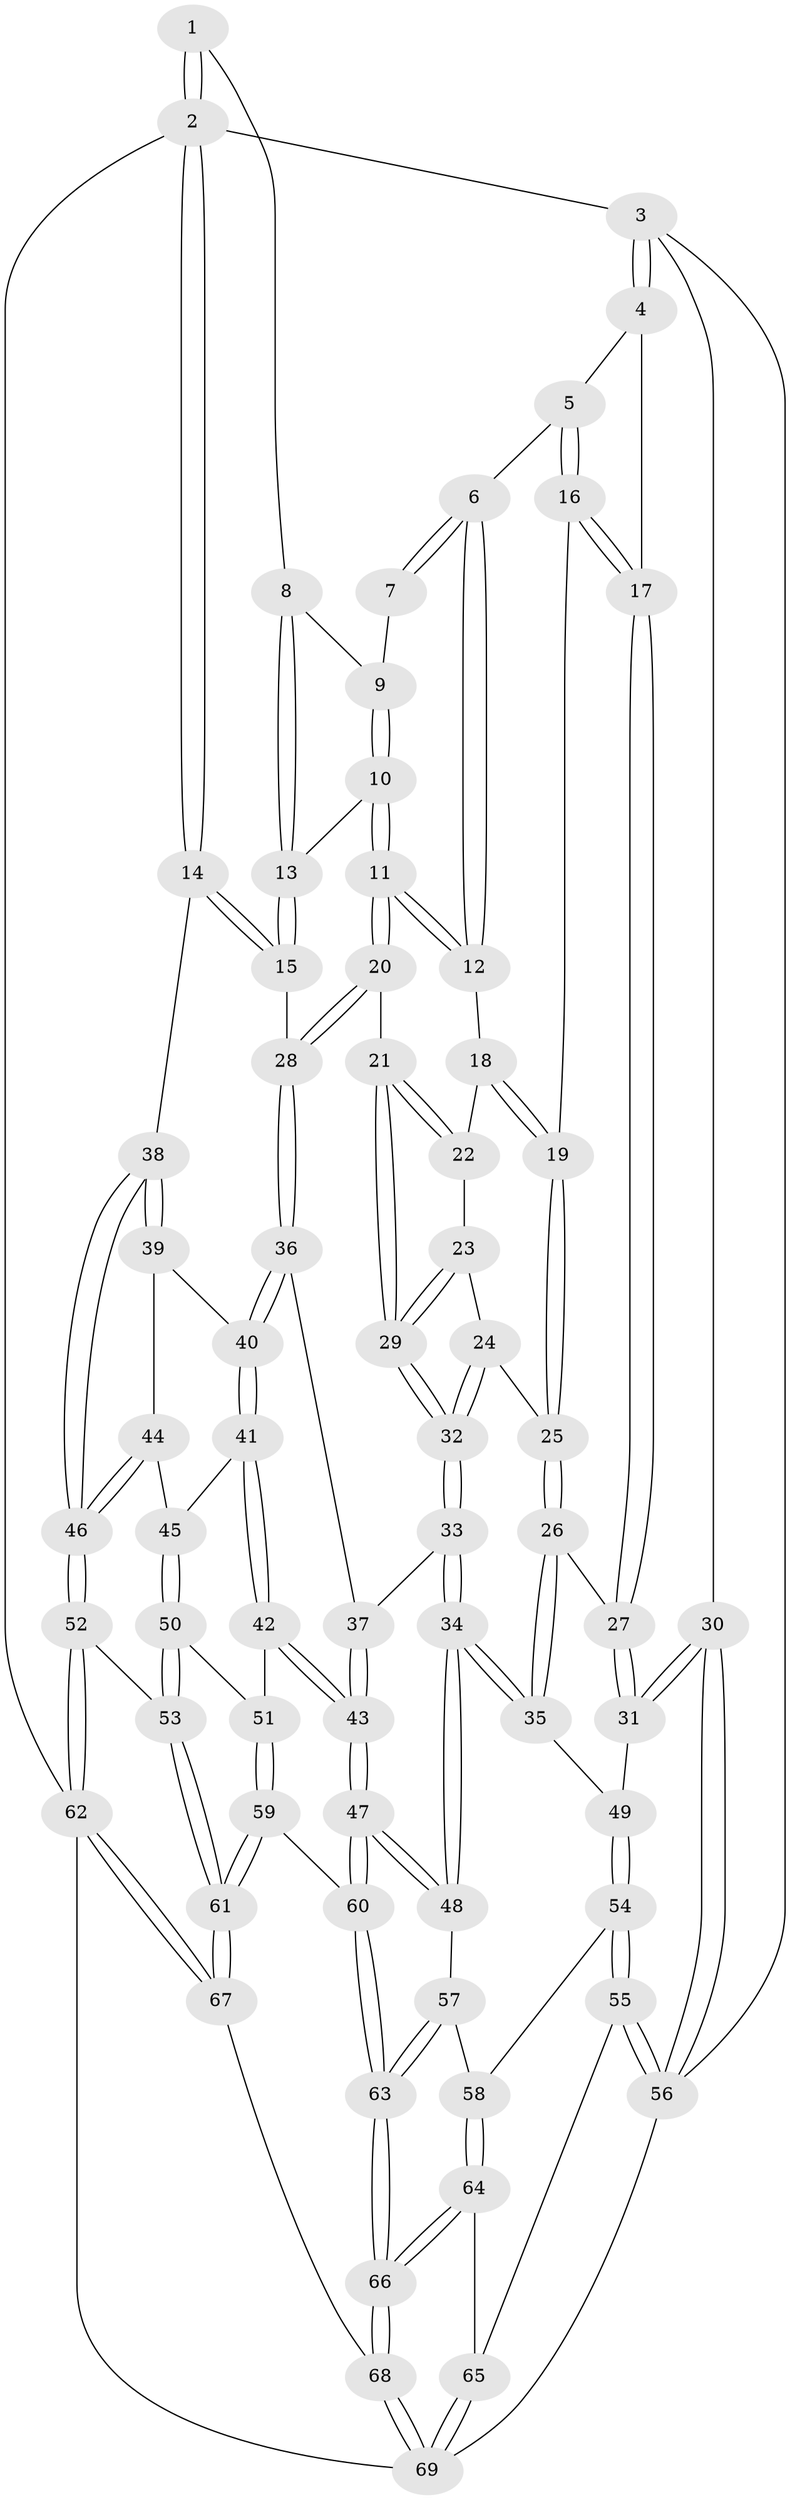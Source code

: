 // Generated by graph-tools (version 1.1) at 2025/27/03/15/25 16:27:57]
// undirected, 69 vertices, 169 edges
graph export_dot {
graph [start="1"]
  node [color=gray90,style=filled];
  1 [pos="+1+0"];
  2 [pos="+1+0"];
  3 [pos="+0+0"];
  4 [pos="+0.20257511949610046+0"];
  5 [pos="+0.2945190110172277+0"];
  6 [pos="+0.5544166016822432+0"];
  7 [pos="+0.67875677490254+0"];
  8 [pos="+0.9216198224626936+0.08413601304358732"];
  9 [pos="+0.8504562397287825+0.09897934069339241"];
  10 [pos="+0.81624970882505+0.13866369222750238"];
  11 [pos="+0.6825814371966222+0.21792685757865948"];
  12 [pos="+0.5618306573170047+0"];
  13 [pos="+1+0.2275871886651385"];
  14 [pos="+1+0.3033207053466249"];
  15 [pos="+1+0.25262699806717237"];
  16 [pos="+0.28446768583203175+0.1014837005783337"];
  17 [pos="+0.07013354189427179+0.26031956148988616"];
  18 [pos="+0.44159000214876787+0.22901150918489468"];
  19 [pos="+0.3162286540016135+0.22051090244549698"];
  20 [pos="+0.6831032564666122+0.24014489529845154"];
  21 [pos="+0.6648864720987929+0.24959000954901228"];
  22 [pos="+0.45657787243269016+0.24230990759636084"];
  23 [pos="+0.4535044218246825+0.32697380590508685"];
  24 [pos="+0.3330530189159802+0.3138059843028656"];
  25 [pos="+0.29040911253914287+0.29579750819611134"];
  26 [pos="+0.2757176233673326+0.31166293027042236"];
  27 [pos="+0+0.36872659042471306"];
  28 [pos="+0.7639914473431985+0.32383839262702374"];
  29 [pos="+0.5026161010560014+0.41350163243624266"];
  30 [pos="+0+0.3775858498000486"];
  31 [pos="+0+0.3739016472700456"];
  32 [pos="+0.48787692975377944+0.46123338110769124"];
  33 [pos="+0.48687587709241986+0.4687233292882977"];
  34 [pos="+0.4465615761003527+0.5836508832155131"];
  35 [pos="+0.3405468276531925+0.5122666130751212"];
  36 [pos="+0.7685286597942802+0.38908290498648146"];
  37 [pos="+0.7264440376124813+0.42719834298029186"];
  38 [pos="+1+0.4680712918402017"];
  39 [pos="+0.7995490367139899+0.4180793275264181"];
  40 [pos="+0.7854649986544574+0.41260354581127195"];
  41 [pos="+0.7992134805232272+0.5201421051984766"];
  42 [pos="+0.6880328058788734+0.616699858931884"];
  43 [pos="+0.5970471476279701+0.6320624096592558"];
  44 [pos="+0.921238743714958+0.5155887266171262"];
  45 [pos="+0.8327521218294741+0.5650763296223511"];
  46 [pos="+1+0.5687102942630997"];
  47 [pos="+0.5402400678262549+0.6654463949871383"];
  48 [pos="+0.4510475989140495+0.5987879870957324"];
  49 [pos="+0.13797719934655947+0.5054122726246583"];
  50 [pos="+0.85171237360885+0.6329426835307951"];
  51 [pos="+0.768834380285636+0.6371672254748151"];
  52 [pos="+1+0.59557637979415"];
  53 [pos="+0.8559879277801721+0.6368525439881678"];
  54 [pos="+0.1644204901341665+0.6774747092779244"];
  55 [pos="+0+0.7413256923010847"];
  56 [pos="+0+0.7234378131598052"];
  57 [pos="+0.301419585120261+0.7019340311856307"];
  58 [pos="+0.21062654298304687+0.7107620980841974"];
  59 [pos="+0.7467505205710468+0.9114529648778444"];
  60 [pos="+0.5750924447171398+0.7696224555313654"];
  61 [pos="+0.7998193289042859+0.9610225854951095"];
  62 [pos="+1+1"];
  63 [pos="+0.3439963967955441+0.9798778780545798"];
  64 [pos="+0.1517834499103565+0.8772553050177725"];
  65 [pos="+0.0741453271838127+0.8642460014064273"];
  66 [pos="+0.29745597319448963+1"];
  67 [pos="+0.9273609693052304+1"];
  68 [pos="+0.2982253360679833+1"];
  69 [pos="+0+1"];
  1 -- 2;
  1 -- 2;
  1 -- 8;
  2 -- 3;
  2 -- 14;
  2 -- 14;
  2 -- 62;
  3 -- 4;
  3 -- 4;
  3 -- 30;
  3 -- 56;
  4 -- 5;
  4 -- 17;
  5 -- 6;
  5 -- 16;
  5 -- 16;
  6 -- 7;
  6 -- 7;
  6 -- 12;
  6 -- 12;
  7 -- 9;
  8 -- 9;
  8 -- 13;
  8 -- 13;
  9 -- 10;
  9 -- 10;
  10 -- 11;
  10 -- 11;
  10 -- 13;
  11 -- 12;
  11 -- 12;
  11 -- 20;
  11 -- 20;
  12 -- 18;
  13 -- 15;
  13 -- 15;
  14 -- 15;
  14 -- 15;
  14 -- 38;
  15 -- 28;
  16 -- 17;
  16 -- 17;
  16 -- 19;
  17 -- 27;
  17 -- 27;
  18 -- 19;
  18 -- 19;
  18 -- 22;
  19 -- 25;
  19 -- 25;
  20 -- 21;
  20 -- 28;
  20 -- 28;
  21 -- 22;
  21 -- 22;
  21 -- 29;
  21 -- 29;
  22 -- 23;
  23 -- 24;
  23 -- 29;
  23 -- 29;
  24 -- 25;
  24 -- 32;
  24 -- 32;
  25 -- 26;
  25 -- 26;
  26 -- 27;
  26 -- 35;
  26 -- 35;
  27 -- 31;
  27 -- 31;
  28 -- 36;
  28 -- 36;
  29 -- 32;
  29 -- 32;
  30 -- 31;
  30 -- 31;
  30 -- 56;
  30 -- 56;
  31 -- 49;
  32 -- 33;
  32 -- 33;
  33 -- 34;
  33 -- 34;
  33 -- 37;
  34 -- 35;
  34 -- 35;
  34 -- 48;
  34 -- 48;
  35 -- 49;
  36 -- 37;
  36 -- 40;
  36 -- 40;
  37 -- 43;
  37 -- 43;
  38 -- 39;
  38 -- 39;
  38 -- 46;
  38 -- 46;
  39 -- 40;
  39 -- 44;
  40 -- 41;
  40 -- 41;
  41 -- 42;
  41 -- 42;
  41 -- 45;
  42 -- 43;
  42 -- 43;
  42 -- 51;
  43 -- 47;
  43 -- 47;
  44 -- 45;
  44 -- 46;
  44 -- 46;
  45 -- 50;
  45 -- 50;
  46 -- 52;
  46 -- 52;
  47 -- 48;
  47 -- 48;
  47 -- 60;
  47 -- 60;
  48 -- 57;
  49 -- 54;
  49 -- 54;
  50 -- 51;
  50 -- 53;
  50 -- 53;
  51 -- 59;
  51 -- 59;
  52 -- 53;
  52 -- 62;
  52 -- 62;
  53 -- 61;
  53 -- 61;
  54 -- 55;
  54 -- 55;
  54 -- 58;
  55 -- 56;
  55 -- 56;
  55 -- 65;
  56 -- 69;
  57 -- 58;
  57 -- 63;
  57 -- 63;
  58 -- 64;
  58 -- 64;
  59 -- 60;
  59 -- 61;
  59 -- 61;
  60 -- 63;
  60 -- 63;
  61 -- 67;
  61 -- 67;
  62 -- 67;
  62 -- 67;
  62 -- 69;
  63 -- 66;
  63 -- 66;
  64 -- 65;
  64 -- 66;
  64 -- 66;
  65 -- 69;
  65 -- 69;
  66 -- 68;
  66 -- 68;
  67 -- 68;
  68 -- 69;
  68 -- 69;
}
